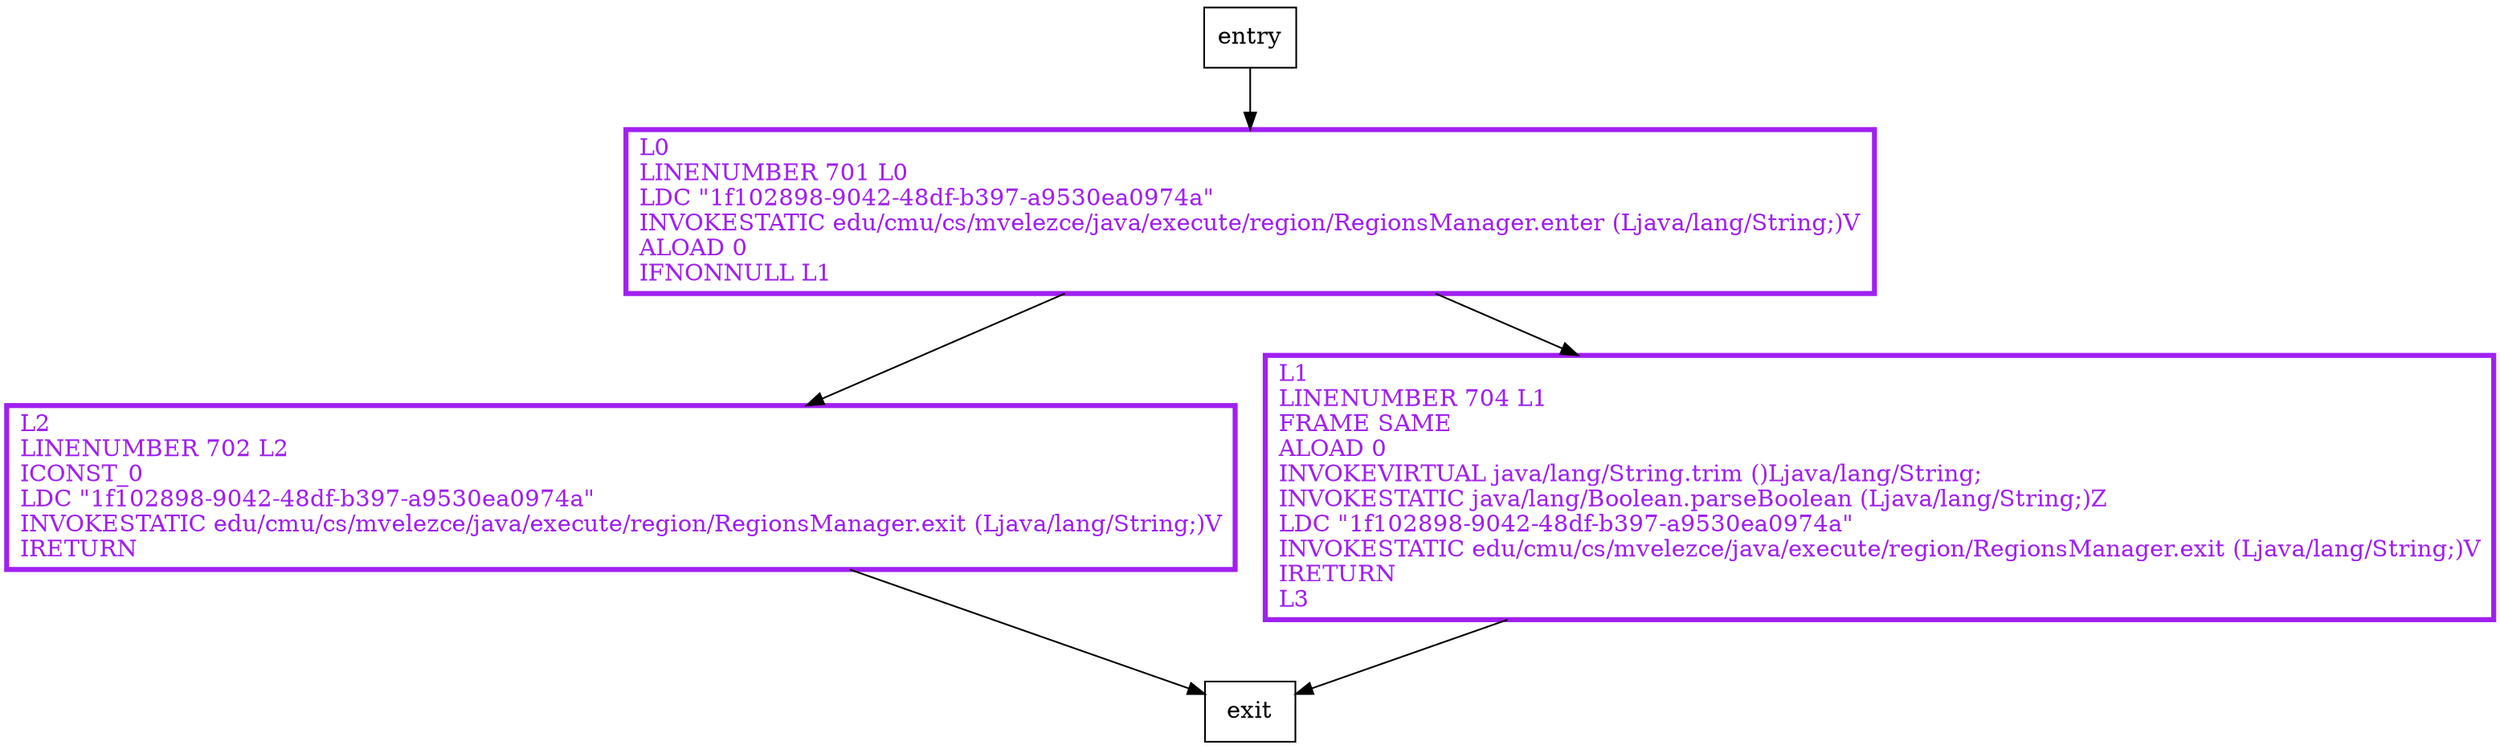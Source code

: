 digraph parseBoolean {
node [shape=record];
1525490979 [label="L0\lLINENUMBER 701 L0\lLDC \"1f102898-9042-48df-b397-a9530ea0974a\"\lINVOKESTATIC edu/cmu/cs/mvelezce/java/execute/region/RegionsManager.enter (Ljava/lang/String;)V\lALOAD 0\lIFNONNULL L1\l"];
251342497 [label="L2\lLINENUMBER 702 L2\lICONST_0\lLDC \"1f102898-9042-48df-b397-a9530ea0974a\"\lINVOKESTATIC edu/cmu/cs/mvelezce/java/execute/region/RegionsManager.exit (Ljava/lang/String;)V\lIRETURN\l"];
992662655 [label="L1\lLINENUMBER 704 L1\lFRAME SAME\lALOAD 0\lINVOKEVIRTUAL java/lang/String.trim ()Ljava/lang/String;\lINVOKESTATIC java/lang/Boolean.parseBoolean (Ljava/lang/String;)Z\lLDC \"1f102898-9042-48df-b397-a9530ea0974a\"\lINVOKESTATIC edu/cmu/cs/mvelezce/java/execute/region/RegionsManager.exit (Ljava/lang/String;)V\lIRETURN\lL3\l"];
entry;
exit;
entry -> 1525490979
1525490979 -> 251342497
1525490979 -> 992662655
251342497 -> exit
992662655 -> exit
1525490979[fontcolor="purple", penwidth=3, color="purple"];
251342497[fontcolor="purple", penwidth=3, color="purple"];
992662655[fontcolor="purple", penwidth=3, color="purple"];
}
